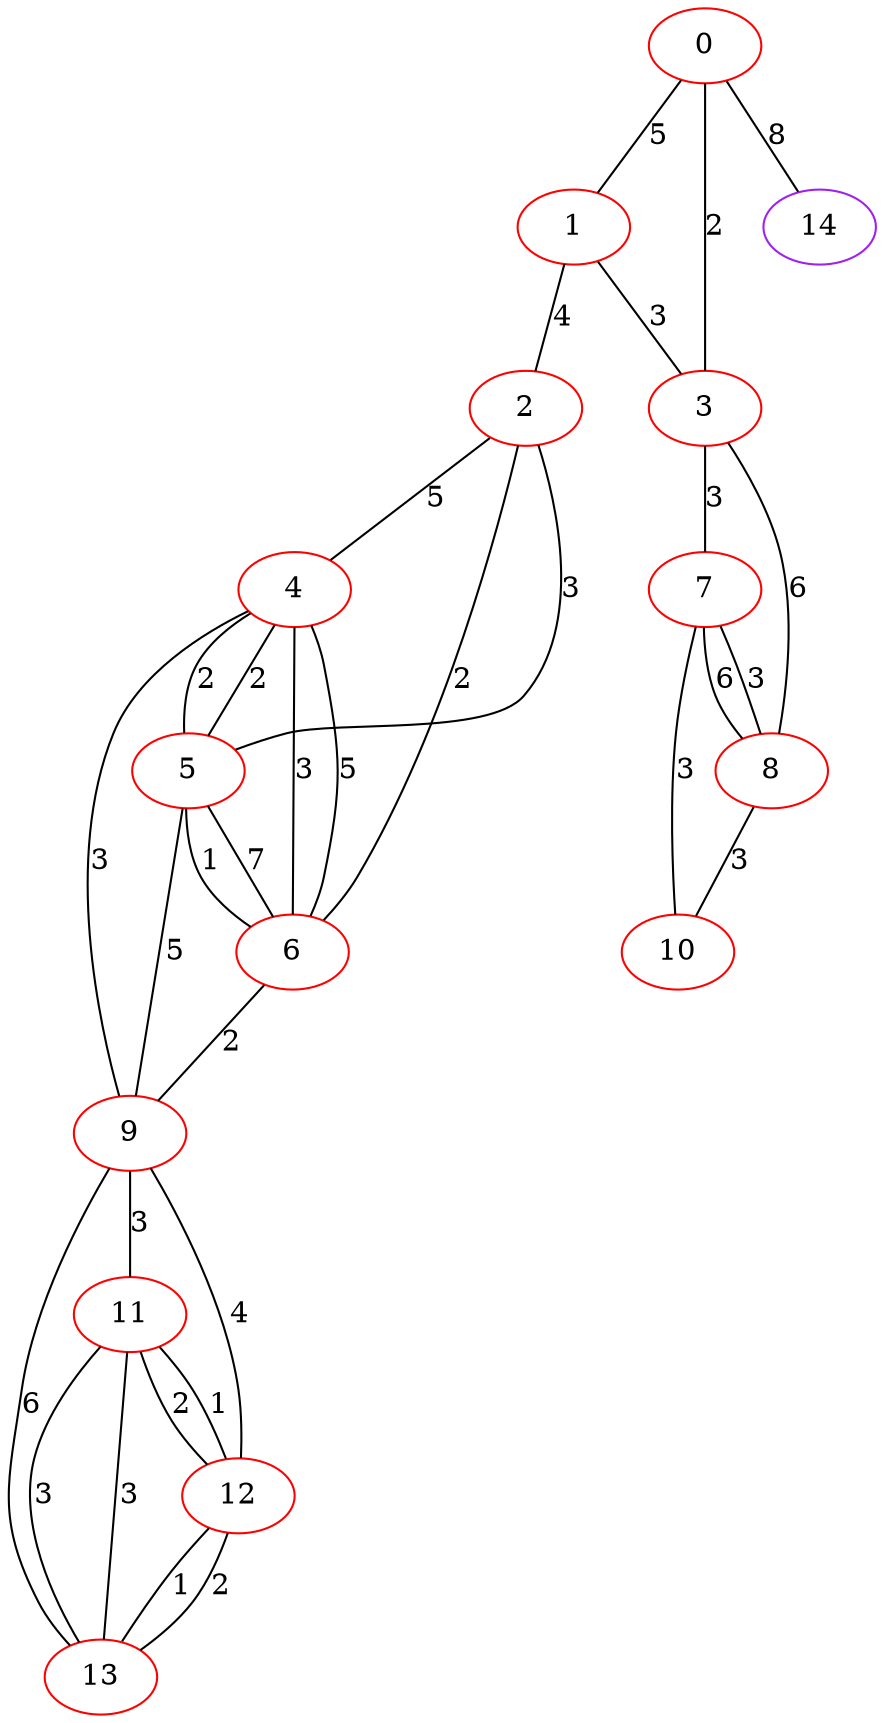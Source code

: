 graph "" {
0 [color=red, weight=1];
1 [color=red, weight=1];
2 [color=red, weight=1];
3 [color=red, weight=1];
4 [color=red, weight=1];
5 [color=red, weight=1];
6 [color=red, weight=1];
7 [color=red, weight=1];
8 [color=red, weight=1];
9 [color=red, weight=1];
10 [color=red, weight=1];
11 [color=red, weight=1];
12 [color=red, weight=1];
13 [color=red, weight=1];
14 [color=purple, weight=4];
0 -- 1  [key=0, label=5];
0 -- 3  [key=0, label=2];
0 -- 14  [key=0, label=8];
1 -- 2  [key=0, label=4];
1 -- 3  [key=0, label=3];
2 -- 4  [key=0, label=5];
2 -- 5  [key=0, label=3];
2 -- 6  [key=0, label=2];
3 -- 8  [key=0, label=6];
3 -- 7  [key=0, label=3];
4 -- 9  [key=0, label=3];
4 -- 5  [key=0, label=2];
4 -- 5  [key=1, label=2];
4 -- 6  [key=0, label=3];
4 -- 6  [key=1, label=5];
5 -- 9  [key=0, label=5];
5 -- 6  [key=0, label=1];
5 -- 6  [key=1, label=7];
6 -- 9  [key=0, label=2];
7 -- 8  [key=0, label=6];
7 -- 8  [key=1, label=3];
7 -- 10  [key=0, label=3];
8 -- 10  [key=0, label=3];
9 -- 11  [key=0, label=3];
9 -- 12  [key=0, label=4];
9 -- 13  [key=0, label=6];
11 -- 12  [key=0, label=2];
11 -- 12  [key=1, label=1];
11 -- 13  [key=0, label=3];
11 -- 13  [key=1, label=3];
12 -- 13  [key=0, label=1];
12 -- 13  [key=1, label=2];
}
